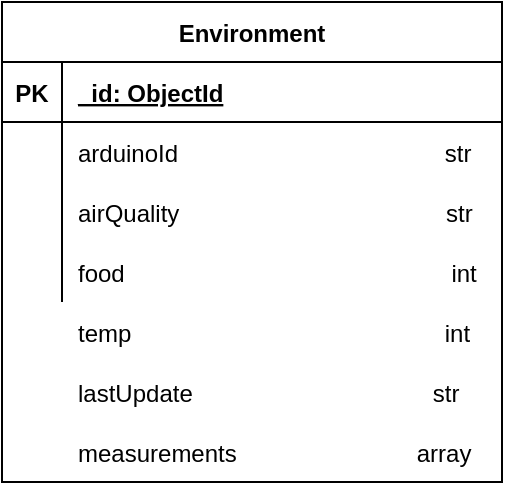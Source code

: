 <mxfile version="14.9.4" type="github">
  <diagram id="HwXfFfDnvef87fIKIueW" name="Page-1">
    <mxGraphModel dx="1422" dy="790" grid="1" gridSize="10" guides="1" tooltips="1" connect="1" arrows="1" fold="1" page="1" pageScale="1" pageWidth="827" pageHeight="1169" math="0" shadow="0">
      <root>
        <mxCell id="0" />
        <mxCell id="1" parent="0" />
        <mxCell id="H1Q3nRSX9AKOqO8gnQJm-1" value="Environment" style="shape=table;startSize=30;container=1;collapsible=1;childLayout=tableLayout;fixedRows=1;rowLines=0;fontStyle=1;align=center;resizeLast=1;" vertex="1" parent="1">
          <mxGeometry x="330" y="80" width="250" height="240" as="geometry" />
        </mxCell>
        <mxCell id="H1Q3nRSX9AKOqO8gnQJm-2" value="" style="shape=partialRectangle;collapsible=0;dropTarget=0;pointerEvents=0;fillColor=none;points=[[0,0.5],[1,0.5]];portConstraint=eastwest;top=0;left=0;right=0;bottom=1;" vertex="1" parent="H1Q3nRSX9AKOqO8gnQJm-1">
          <mxGeometry y="30" width="250" height="30" as="geometry" />
        </mxCell>
        <mxCell id="H1Q3nRSX9AKOqO8gnQJm-3" value="PK" style="shape=partialRectangle;overflow=hidden;connectable=0;fillColor=none;top=0;left=0;bottom=0;right=0;fontStyle=1;" vertex="1" parent="H1Q3nRSX9AKOqO8gnQJm-2">
          <mxGeometry width="30" height="30" as="geometry" />
        </mxCell>
        <mxCell id="H1Q3nRSX9AKOqO8gnQJm-4" value="_id: ObjectId" style="shape=partialRectangle;overflow=hidden;connectable=0;fillColor=none;top=0;left=0;bottom=0;right=0;align=left;spacingLeft=6;fontStyle=5;" vertex="1" parent="H1Q3nRSX9AKOqO8gnQJm-2">
          <mxGeometry x="30" width="220" height="30" as="geometry" />
        </mxCell>
        <mxCell id="H1Q3nRSX9AKOqO8gnQJm-5" value="" style="shape=partialRectangle;collapsible=0;dropTarget=0;pointerEvents=0;fillColor=none;points=[[0,0.5],[1,0.5]];portConstraint=eastwest;top=0;left=0;right=0;bottom=0;" vertex="1" parent="H1Q3nRSX9AKOqO8gnQJm-1">
          <mxGeometry y="60" width="250" height="30" as="geometry" />
        </mxCell>
        <mxCell id="H1Q3nRSX9AKOqO8gnQJm-6" value="" style="shape=partialRectangle;overflow=hidden;connectable=0;fillColor=none;top=0;left=0;bottom=0;right=0;" vertex="1" parent="H1Q3nRSX9AKOqO8gnQJm-5">
          <mxGeometry width="30" height="30" as="geometry" />
        </mxCell>
        <mxCell id="H1Q3nRSX9AKOqO8gnQJm-7" value="arduinoId                                        str" style="shape=partialRectangle;overflow=hidden;connectable=0;fillColor=none;top=0;left=0;bottom=0;right=0;align=left;spacingLeft=6;" vertex="1" parent="H1Q3nRSX9AKOqO8gnQJm-5">
          <mxGeometry x="30" width="220" height="30" as="geometry" />
        </mxCell>
        <mxCell id="H1Q3nRSX9AKOqO8gnQJm-8" value="" style="shape=partialRectangle;collapsible=0;dropTarget=0;pointerEvents=0;fillColor=none;points=[[0,0.5],[1,0.5]];portConstraint=eastwest;top=0;left=0;right=0;bottom=0;" vertex="1" parent="H1Q3nRSX9AKOqO8gnQJm-1">
          <mxGeometry y="90" width="250" height="30" as="geometry" />
        </mxCell>
        <mxCell id="H1Q3nRSX9AKOqO8gnQJm-9" value="" style="shape=partialRectangle;overflow=hidden;connectable=0;fillColor=none;top=0;left=0;bottom=0;right=0;" vertex="1" parent="H1Q3nRSX9AKOqO8gnQJm-8">
          <mxGeometry width="30" height="30" as="geometry" />
        </mxCell>
        <mxCell id="H1Q3nRSX9AKOqO8gnQJm-10" value="airQuality                                        str" style="shape=partialRectangle;overflow=hidden;connectable=0;fillColor=none;top=0;left=0;bottom=0;right=0;align=left;spacingLeft=6;" vertex="1" parent="H1Q3nRSX9AKOqO8gnQJm-8">
          <mxGeometry x="30" width="220" height="30" as="geometry" />
        </mxCell>
        <mxCell id="H1Q3nRSX9AKOqO8gnQJm-11" value="" style="shape=partialRectangle;collapsible=0;dropTarget=0;pointerEvents=0;fillColor=none;top=0;left=0;bottom=0;right=0;points=[[0,0.5],[1,0.5]];portConstraint=eastwest;" vertex="1" parent="H1Q3nRSX9AKOqO8gnQJm-1">
          <mxGeometry y="120" width="250" height="30" as="geometry" />
        </mxCell>
        <mxCell id="H1Q3nRSX9AKOqO8gnQJm-12" value="" style="shape=partialRectangle;connectable=0;fillColor=none;top=0;left=0;bottom=0;right=0;editable=1;overflow=hidden;" vertex="1" parent="H1Q3nRSX9AKOqO8gnQJm-11">
          <mxGeometry width="30" height="30" as="geometry" />
        </mxCell>
        <mxCell id="H1Q3nRSX9AKOqO8gnQJm-13" value="food                                                 int" style="shape=partialRectangle;connectable=0;fillColor=none;top=0;left=0;bottom=0;right=0;align=left;spacingLeft=6;overflow=hidden;" vertex="1" parent="H1Q3nRSX9AKOqO8gnQJm-11">
          <mxGeometry x="30" width="220" height="30" as="geometry" />
        </mxCell>
        <mxCell id="H1Q3nRSX9AKOqO8gnQJm-14" value="temp                                               int" style="shape=partialRectangle;connectable=0;fillColor=none;top=0;left=0;bottom=0;right=0;align=left;spacingLeft=6;overflow=hidden;" vertex="1" parent="1">
          <mxGeometry x="360" y="230" width="220" height="30" as="geometry" />
        </mxCell>
        <mxCell id="H1Q3nRSX9AKOqO8gnQJm-15" value="lastUpdate                                    str" style="shape=partialRectangle;connectable=0;fillColor=none;top=0;left=0;bottom=0;right=0;align=left;spacingLeft=6;overflow=hidden;" vertex="1" parent="1">
          <mxGeometry x="360" y="260" width="220" height="30" as="geometry" />
        </mxCell>
        <mxCell id="H1Q3nRSX9AKOqO8gnQJm-16" value="measurements                           array" style="shape=partialRectangle;connectable=0;fillColor=none;top=0;left=0;bottom=0;right=0;align=left;spacingLeft=6;overflow=hidden;" vertex="1" parent="1">
          <mxGeometry x="360" y="290" width="220" height="30" as="geometry" />
        </mxCell>
      </root>
    </mxGraphModel>
  </diagram>
</mxfile>

